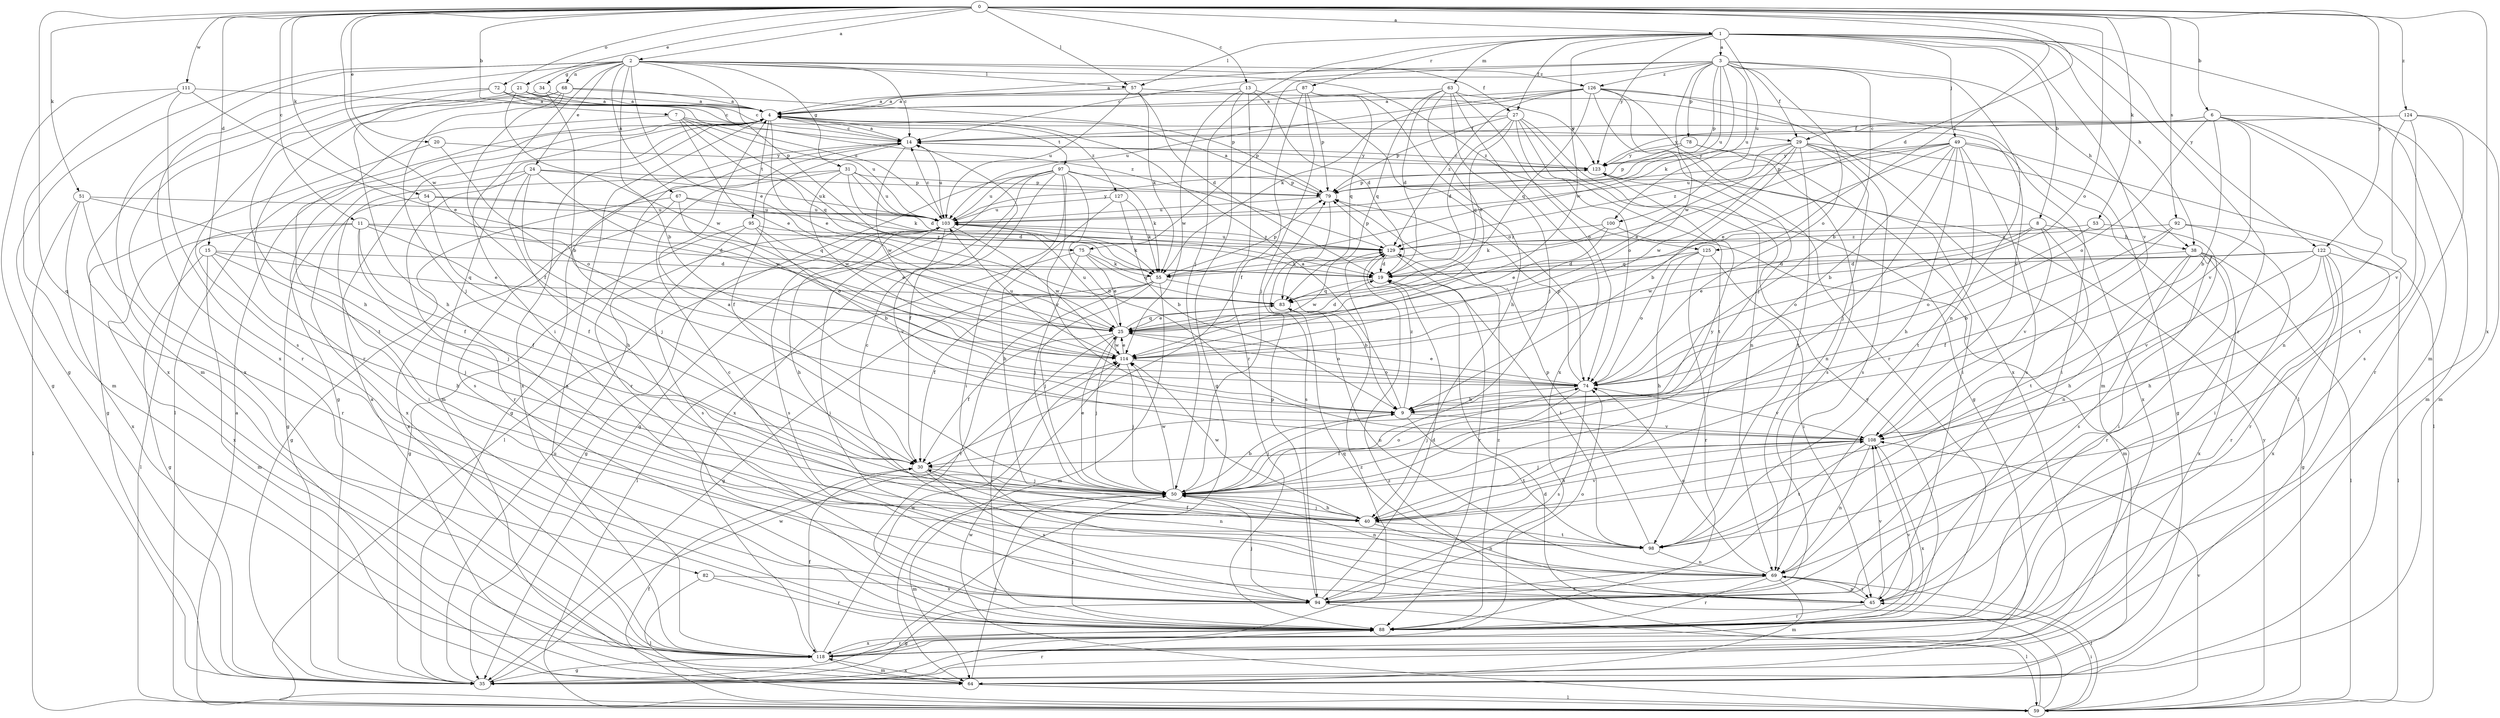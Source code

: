 strict digraph  {
0;
1;
2;
3;
4;
6;
7;
8;
9;
11;
13;
14;
15;
19;
20;
21;
24;
25;
27;
29;
30;
31;
34;
35;
38;
40;
45;
49;
50;
51;
53;
54;
55;
57;
59;
63;
64;
67;
68;
69;
72;
74;
75;
78;
79;
82;
83;
87;
88;
92;
94;
95;
97;
98;
100;
103;
108;
111;
114;
118;
122;
123;
124;
125;
126;
127;
129;
0 -> 1  [label=a];
0 -> 2  [label=a];
0 -> 6  [label=b];
0 -> 7  [label=b];
0 -> 11  [label=c];
0 -> 13  [label=c];
0 -> 15  [label=d];
0 -> 19  [label=d];
0 -> 20  [label=e];
0 -> 21  [label=e];
0 -> 51  [label=k];
0 -> 53  [label=k];
0 -> 54  [label=k];
0 -> 57  [label=l];
0 -> 72  [label=o];
0 -> 74  [label=o];
0 -> 82  [label=q];
0 -> 92  [label=s];
0 -> 111  [label=w];
0 -> 114  [label=w];
0 -> 118  [label=x];
0 -> 122  [label=y];
0 -> 124  [label=z];
0 -> 125  [label=z];
1 -> 3  [label=a];
1 -> 8  [label=b];
1 -> 27  [label=f];
1 -> 38  [label=h];
1 -> 49  [label=j];
1 -> 50  [label=j];
1 -> 57  [label=l];
1 -> 63  [label=m];
1 -> 64  [label=m];
1 -> 87  [label=r];
1 -> 88  [label=r];
1 -> 100  [label=u];
1 -> 108  [label=v];
1 -> 114  [label=w];
1 -> 122  [label=y];
1 -> 123  [label=y];
2 -> 9  [label=b];
2 -> 14  [label=c];
2 -> 24  [label=e];
2 -> 25  [label=e];
2 -> 27  [label=f];
2 -> 31  [label=g];
2 -> 34  [label=g];
2 -> 35  [label=g];
2 -> 45  [label=i];
2 -> 57  [label=l];
2 -> 64  [label=m];
2 -> 67  [label=n];
2 -> 68  [label=n];
2 -> 75  [label=p];
2 -> 118  [label=x];
2 -> 125  [label=z];
2 -> 126  [label=z];
3 -> 4  [label=a];
3 -> 9  [label=b];
3 -> 14  [label=c];
3 -> 29  [label=f];
3 -> 38  [label=h];
3 -> 55  [label=k];
3 -> 69  [label=n];
3 -> 74  [label=o];
3 -> 75  [label=p];
3 -> 78  [label=p];
3 -> 79  [label=p];
3 -> 100  [label=u];
3 -> 103  [label=u];
3 -> 114  [label=w];
3 -> 126  [label=z];
4 -> 14  [label=c];
4 -> 25  [label=e];
4 -> 35  [label=g];
4 -> 59  [label=l];
4 -> 64  [label=m];
4 -> 95  [label=t];
4 -> 97  [label=t];
4 -> 118  [label=x];
4 -> 127  [label=z];
6 -> 9  [label=b];
6 -> 14  [label=c];
6 -> 29  [label=f];
6 -> 64  [label=m];
6 -> 69  [label=n];
6 -> 74  [label=o];
6 -> 94  [label=s];
6 -> 108  [label=v];
7 -> 25  [label=e];
7 -> 29  [label=f];
7 -> 55  [label=k];
7 -> 83  [label=q];
7 -> 98  [label=t];
7 -> 103  [label=u];
8 -> 38  [label=h];
8 -> 74  [label=o];
8 -> 83  [label=q];
8 -> 98  [label=t];
8 -> 108  [label=v];
8 -> 114  [label=w];
9 -> 4  [label=a];
9 -> 50  [label=j];
9 -> 98  [label=t];
9 -> 108  [label=v];
9 -> 129  [label=z];
11 -> 19  [label=d];
11 -> 25  [label=e];
11 -> 30  [label=f];
11 -> 50  [label=j];
11 -> 59  [label=l];
11 -> 118  [label=x];
11 -> 129  [label=z];
13 -> 4  [label=a];
13 -> 19  [label=d];
13 -> 35  [label=g];
13 -> 74  [label=o];
13 -> 88  [label=r];
13 -> 114  [label=w];
14 -> 4  [label=a];
14 -> 30  [label=f];
14 -> 35  [label=g];
14 -> 88  [label=r];
14 -> 103  [label=u];
14 -> 114  [label=w];
14 -> 123  [label=y];
15 -> 19  [label=d];
15 -> 35  [label=g];
15 -> 40  [label=h];
15 -> 50  [label=j];
15 -> 64  [label=m];
15 -> 83  [label=q];
19 -> 83  [label=q];
19 -> 98  [label=t];
20 -> 35  [label=g];
20 -> 74  [label=o];
20 -> 123  [label=y];
21 -> 4  [label=a];
21 -> 14  [label=c];
21 -> 114  [label=w];
21 -> 118  [label=x];
21 -> 129  [label=z];
24 -> 35  [label=g];
24 -> 40  [label=h];
24 -> 50  [label=j];
24 -> 79  [label=p];
24 -> 88  [label=r];
24 -> 103  [label=u];
24 -> 114  [label=w];
25 -> 19  [label=d];
25 -> 30  [label=f];
25 -> 50  [label=j];
25 -> 74  [label=o];
25 -> 83  [label=q];
25 -> 88  [label=r];
25 -> 103  [label=u];
25 -> 114  [label=w];
27 -> 14  [label=c];
27 -> 19  [label=d];
27 -> 35  [label=g];
27 -> 69  [label=n];
27 -> 74  [label=o];
27 -> 79  [label=p];
27 -> 83  [label=q];
27 -> 98  [label=t];
29 -> 9  [label=b];
29 -> 25  [label=e];
29 -> 35  [label=g];
29 -> 69  [label=n];
29 -> 94  [label=s];
29 -> 98  [label=t];
29 -> 103  [label=u];
29 -> 114  [label=w];
29 -> 118  [label=x];
29 -> 123  [label=y];
30 -> 50  [label=j];
30 -> 69  [label=n];
30 -> 94  [label=s];
31 -> 19  [label=d];
31 -> 55  [label=k];
31 -> 79  [label=p];
31 -> 94  [label=s];
31 -> 103  [label=u];
31 -> 114  [label=w];
31 -> 118  [label=x];
34 -> 4  [label=a];
34 -> 9  [label=b];
34 -> 94  [label=s];
35 -> 88  [label=r];
35 -> 103  [label=u];
35 -> 114  [label=w];
35 -> 129  [label=z];
38 -> 19  [label=d];
38 -> 40  [label=h];
38 -> 45  [label=i];
38 -> 59  [label=l];
38 -> 88  [label=r];
38 -> 94  [label=s];
38 -> 118  [label=x];
40 -> 50  [label=j];
40 -> 69  [label=n];
40 -> 98  [label=t];
40 -> 108  [label=v];
40 -> 114  [label=w];
45 -> 69  [label=n];
45 -> 83  [label=q];
45 -> 88  [label=r];
45 -> 108  [label=v];
49 -> 9  [label=b];
49 -> 25  [label=e];
49 -> 40  [label=h];
49 -> 45  [label=i];
49 -> 50  [label=j];
49 -> 59  [label=l];
49 -> 79  [label=p];
49 -> 94  [label=s];
49 -> 98  [label=t];
49 -> 123  [label=y];
49 -> 129  [label=z];
50 -> 4  [label=a];
50 -> 9  [label=b];
50 -> 25  [label=e];
50 -> 40  [label=h];
50 -> 64  [label=m];
50 -> 69  [label=n];
50 -> 74  [label=o];
50 -> 114  [label=w];
50 -> 123  [label=y];
51 -> 30  [label=f];
51 -> 59  [label=l];
51 -> 88  [label=r];
51 -> 103  [label=u];
51 -> 118  [label=x];
53 -> 69  [label=n];
53 -> 74  [label=o];
53 -> 129  [label=z];
54 -> 30  [label=f];
54 -> 45  [label=i];
54 -> 83  [label=q];
54 -> 103  [label=u];
55 -> 9  [label=b];
55 -> 30  [label=f];
55 -> 35  [label=g];
55 -> 50  [label=j];
55 -> 64  [label=m];
55 -> 79  [label=p];
55 -> 88  [label=r];
57 -> 4  [label=a];
57 -> 19  [label=d];
57 -> 55  [label=k];
57 -> 103  [label=u];
57 -> 123  [label=y];
59 -> 4  [label=a];
59 -> 19  [label=d];
59 -> 30  [label=f];
59 -> 45  [label=i];
59 -> 108  [label=v];
59 -> 114  [label=w];
59 -> 123  [label=y];
59 -> 129  [label=z];
63 -> 4  [label=a];
63 -> 19  [label=d];
63 -> 25  [label=e];
63 -> 50  [label=j];
63 -> 74  [label=o];
63 -> 83  [label=q];
63 -> 108  [label=v];
63 -> 118  [label=x];
64 -> 4  [label=a];
64 -> 50  [label=j];
64 -> 59  [label=l];
64 -> 118  [label=x];
67 -> 19  [label=d];
67 -> 35  [label=g];
67 -> 74  [label=o];
67 -> 103  [label=u];
67 -> 118  [label=x];
68 -> 4  [label=a];
68 -> 30  [label=f];
68 -> 40  [label=h];
68 -> 50  [label=j];
68 -> 79  [label=p];
68 -> 88  [label=r];
69 -> 45  [label=i];
69 -> 59  [label=l];
69 -> 64  [label=m];
69 -> 74  [label=o];
69 -> 88  [label=r];
69 -> 94  [label=s];
72 -> 4  [label=a];
72 -> 14  [label=c];
72 -> 40  [label=h];
72 -> 103  [label=u];
72 -> 118  [label=x];
74 -> 9  [label=b];
74 -> 25  [label=e];
74 -> 50  [label=j];
74 -> 79  [label=p];
74 -> 94  [label=s];
74 -> 108  [label=v];
75 -> 25  [label=e];
75 -> 50  [label=j];
75 -> 55  [label=k];
75 -> 59  [label=l];
75 -> 83  [label=q];
78 -> 45  [label=i];
78 -> 79  [label=p];
78 -> 94  [label=s];
78 -> 123  [label=y];
79 -> 4  [label=a];
79 -> 94  [label=s];
79 -> 103  [label=u];
82 -> 59  [label=l];
82 -> 88  [label=r];
82 -> 94  [label=s];
83 -> 25  [label=e];
83 -> 69  [label=n];
87 -> 4  [label=a];
87 -> 30  [label=f];
87 -> 40  [label=h];
87 -> 50  [label=j];
87 -> 79  [label=p];
87 -> 83  [label=q];
88 -> 50  [label=j];
88 -> 108  [label=v];
88 -> 118  [label=x];
88 -> 123  [label=y];
88 -> 129  [label=z];
92 -> 9  [label=b];
92 -> 30  [label=f];
92 -> 45  [label=i];
92 -> 88  [label=r];
92 -> 129  [label=z];
94 -> 14  [label=c];
94 -> 19  [label=d];
94 -> 35  [label=g];
94 -> 50  [label=j];
94 -> 59  [label=l];
94 -> 74  [label=o];
94 -> 79  [label=p];
95 -> 9  [label=b];
95 -> 25  [label=e];
95 -> 35  [label=g];
95 -> 94  [label=s];
95 -> 129  [label=z];
97 -> 9  [label=b];
97 -> 30  [label=f];
97 -> 35  [label=g];
97 -> 45  [label=i];
97 -> 55  [label=k];
97 -> 59  [label=l];
97 -> 79  [label=p];
97 -> 103  [label=u];
97 -> 108  [label=v];
97 -> 118  [label=x];
98 -> 14  [label=c];
98 -> 30  [label=f];
98 -> 69  [label=n];
98 -> 79  [label=p];
100 -> 25  [label=e];
100 -> 55  [label=k];
100 -> 64  [label=m];
100 -> 129  [label=z];
103 -> 14  [label=c];
103 -> 35  [label=g];
103 -> 40  [label=h];
103 -> 45  [label=i];
103 -> 55  [label=k];
103 -> 94  [label=s];
103 -> 108  [label=v];
103 -> 114  [label=w];
103 -> 123  [label=y];
103 -> 129  [label=z];
108 -> 30  [label=f];
108 -> 40  [label=h];
108 -> 50  [label=j];
108 -> 69  [label=n];
108 -> 98  [label=t];
108 -> 118  [label=x];
111 -> 4  [label=a];
111 -> 25  [label=e];
111 -> 35  [label=g];
111 -> 64  [label=m];
111 -> 88  [label=r];
114 -> 25  [label=e];
114 -> 50  [label=j];
114 -> 74  [label=o];
114 -> 103  [label=u];
118 -> 4  [label=a];
118 -> 30  [label=f];
118 -> 35  [label=g];
118 -> 64  [label=m];
118 -> 88  [label=r];
118 -> 114  [label=w];
122 -> 19  [label=d];
122 -> 25  [label=e];
122 -> 35  [label=g];
122 -> 40  [label=h];
122 -> 59  [label=l];
122 -> 88  [label=r];
122 -> 108  [label=v];
122 -> 118  [label=x];
123 -> 14  [label=c];
123 -> 79  [label=p];
124 -> 14  [label=c];
124 -> 64  [label=m];
124 -> 88  [label=r];
124 -> 98  [label=t];
124 -> 108  [label=v];
124 -> 123  [label=y];
125 -> 19  [label=d];
125 -> 40  [label=h];
125 -> 45  [label=i];
125 -> 74  [label=o];
125 -> 88  [label=r];
126 -> 4  [label=a];
126 -> 50  [label=j];
126 -> 55  [label=k];
126 -> 59  [label=l];
126 -> 64  [label=m];
126 -> 83  [label=q];
126 -> 88  [label=r];
126 -> 103  [label=u];
126 -> 118  [label=x];
126 -> 129  [label=z];
127 -> 9  [label=b];
127 -> 40  [label=h];
127 -> 55  [label=k];
127 -> 103  [label=u];
129 -> 19  [label=d];
129 -> 55  [label=k];
129 -> 79  [label=p];
129 -> 88  [label=r];
129 -> 103  [label=u];
129 -> 114  [label=w];
}
